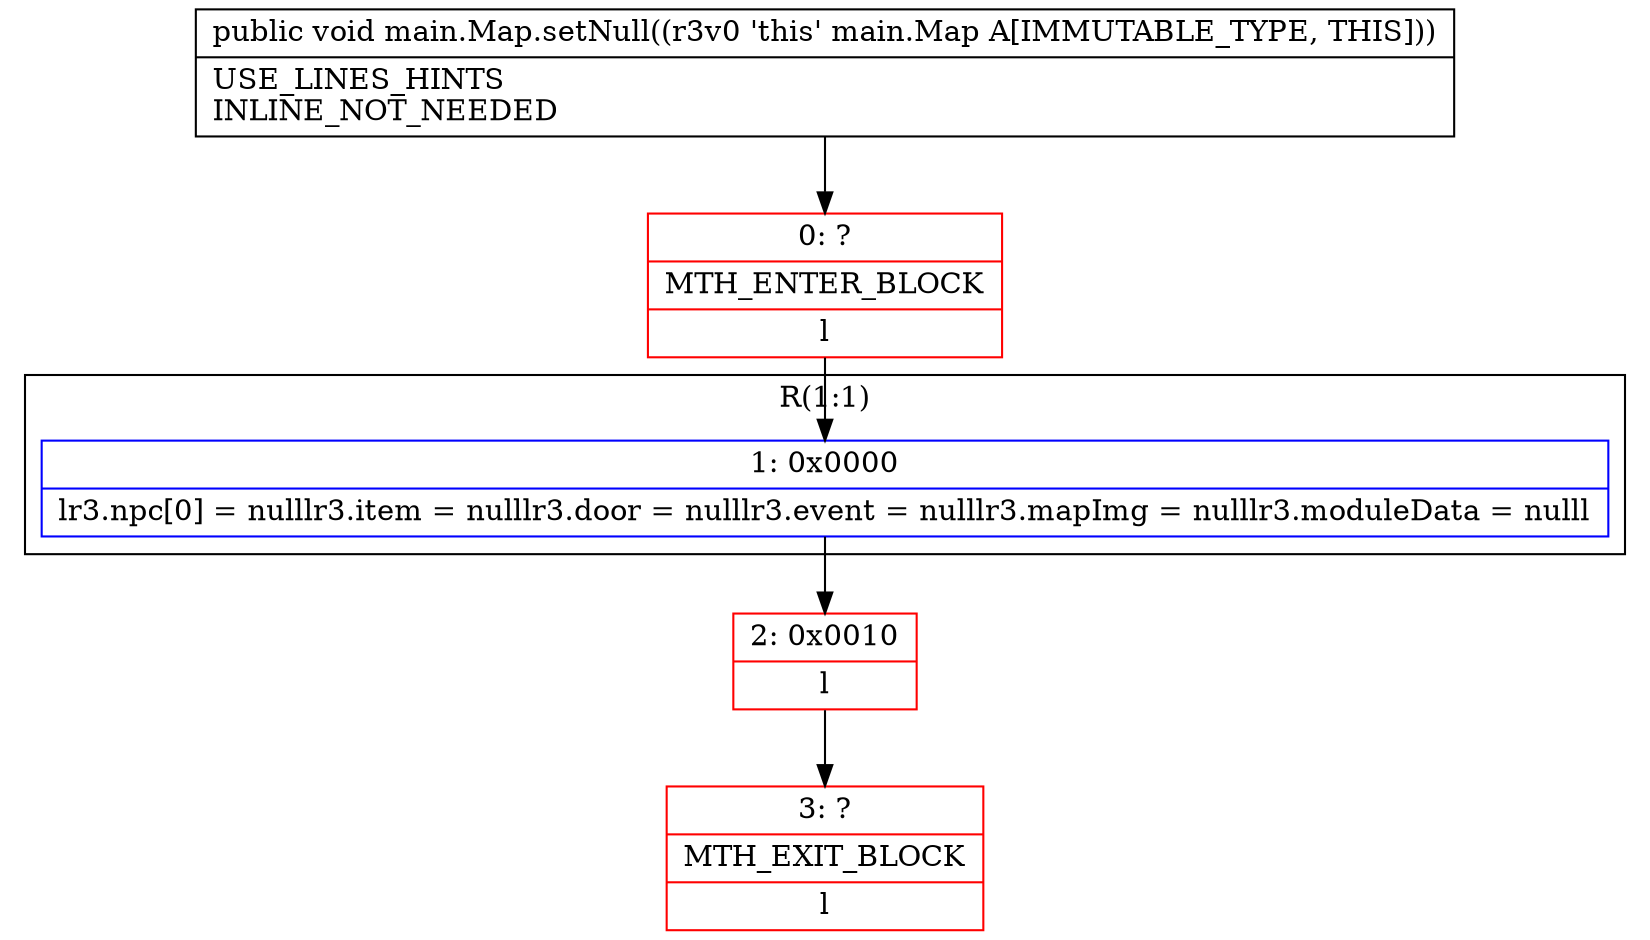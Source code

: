 digraph "CFG formain.Map.setNull()V" {
subgraph cluster_Region_458123310 {
label = "R(1:1)";
node [shape=record,color=blue];
Node_1 [shape=record,label="{1\:\ 0x0000|lr3.npc[0] = nulllr3.item = nulllr3.door = nulllr3.event = nulllr3.mapImg = nulllr3.moduleData = nulll}"];
}
Node_0 [shape=record,color=red,label="{0\:\ ?|MTH_ENTER_BLOCK\l|l}"];
Node_2 [shape=record,color=red,label="{2\:\ 0x0010|l}"];
Node_3 [shape=record,color=red,label="{3\:\ ?|MTH_EXIT_BLOCK\l|l}"];
MethodNode[shape=record,label="{public void main.Map.setNull((r3v0 'this' main.Map A[IMMUTABLE_TYPE, THIS]))  | USE_LINES_HINTS\lINLINE_NOT_NEEDED\l}"];
MethodNode -> Node_0;
Node_1 -> Node_2;
Node_0 -> Node_1;
Node_2 -> Node_3;
}

